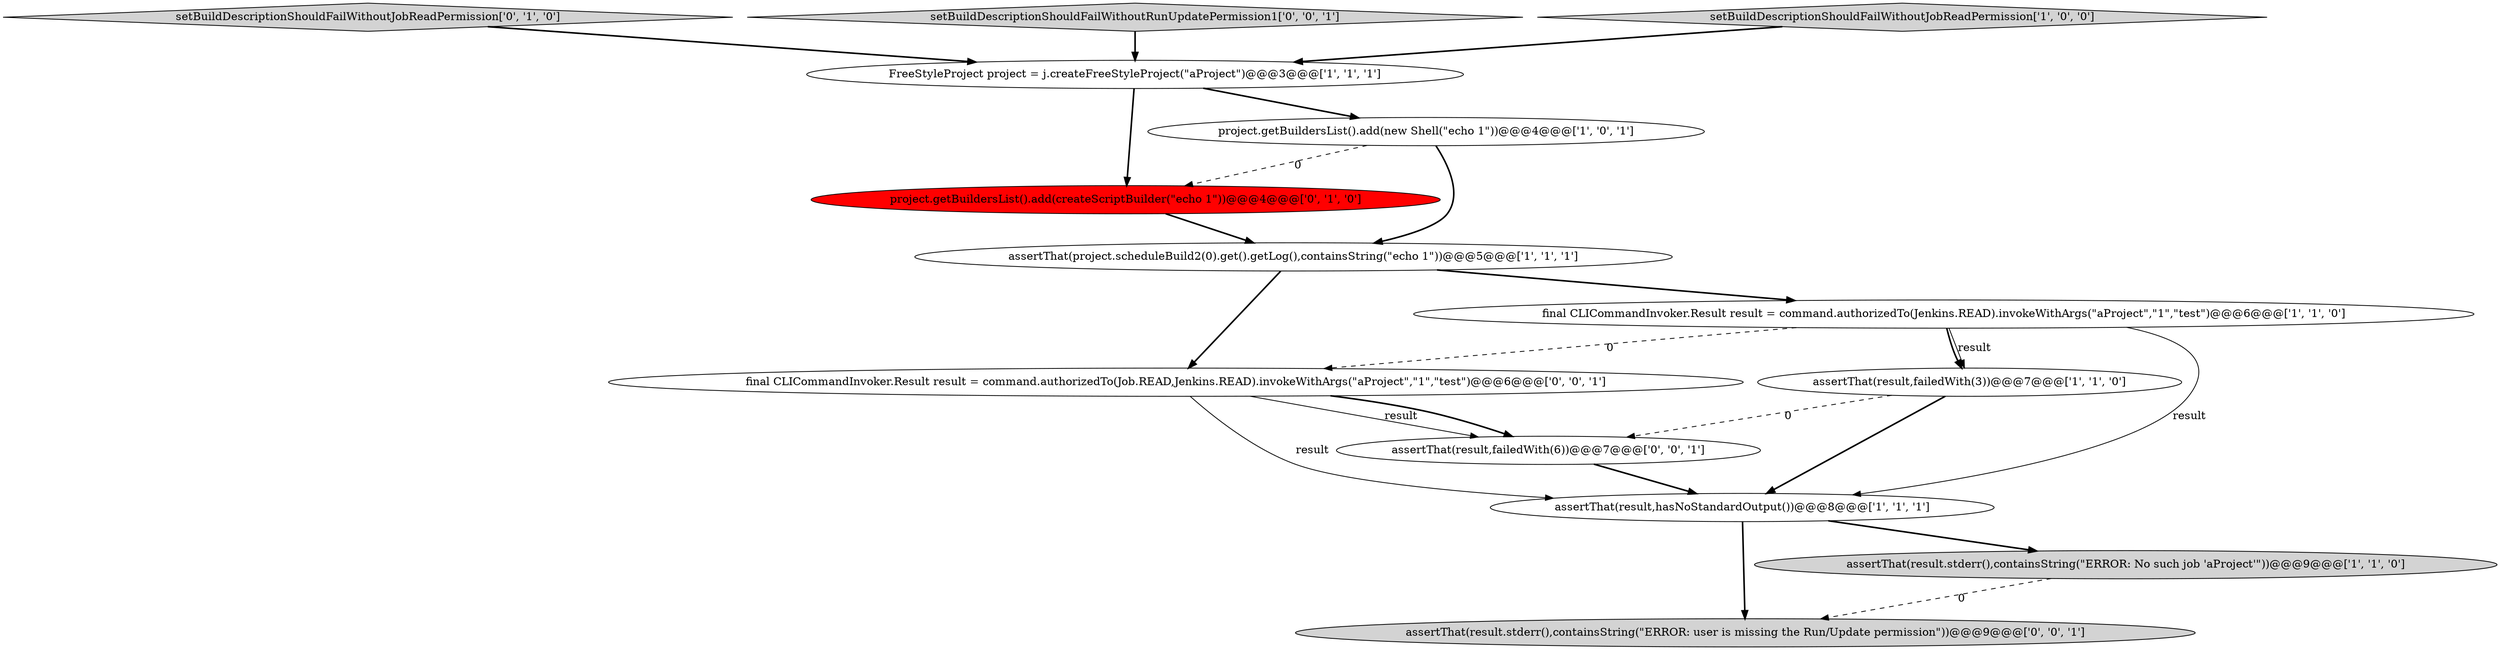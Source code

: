 digraph {
8 [style = filled, label = "project.getBuildersList().add(createScriptBuilder(\"echo 1\"))@@@4@@@['0', '1', '0']", fillcolor = red, shape = ellipse image = "AAA1AAABBB2BBB"];
1 [style = filled, label = "project.getBuildersList().add(new Shell(\"echo 1\"))@@@4@@@['1', '0', '1']", fillcolor = white, shape = ellipse image = "AAA0AAABBB1BBB"];
9 [style = filled, label = "setBuildDescriptionShouldFailWithoutJobReadPermission['0', '1', '0']", fillcolor = lightgray, shape = diamond image = "AAA0AAABBB2BBB"];
12 [style = filled, label = "setBuildDescriptionShouldFailWithoutRunUpdatePermission1['0', '0', '1']", fillcolor = lightgray, shape = diamond image = "AAA0AAABBB3BBB"];
10 [style = filled, label = "assertThat(result.stderr(),containsString(\"ERROR: user is missing the Run/Update permission\"))@@@9@@@['0', '0', '1']", fillcolor = lightgray, shape = ellipse image = "AAA0AAABBB3BBB"];
11 [style = filled, label = "final CLICommandInvoker.Result result = command.authorizedTo(Job.READ,Jenkins.READ).invokeWithArgs(\"aProject\",\"1\",\"test\")@@@6@@@['0', '0', '1']", fillcolor = white, shape = ellipse image = "AAA0AAABBB3BBB"];
7 [style = filled, label = "assertThat(result.stderr(),containsString(\"ERROR: No such job 'aProject'\"))@@@9@@@['1', '1', '0']", fillcolor = lightgray, shape = ellipse image = "AAA0AAABBB1BBB"];
6 [style = filled, label = "assertThat(result,failedWith(3))@@@7@@@['1', '1', '0']", fillcolor = white, shape = ellipse image = "AAA0AAABBB1BBB"];
0 [style = filled, label = "assertThat(project.scheduleBuild2(0).get().getLog(),containsString(\"echo 1\"))@@@5@@@['1', '1', '1']", fillcolor = white, shape = ellipse image = "AAA0AAABBB1BBB"];
4 [style = filled, label = "FreeStyleProject project = j.createFreeStyleProject(\"aProject\")@@@3@@@['1', '1', '1']", fillcolor = white, shape = ellipse image = "AAA0AAABBB1BBB"];
5 [style = filled, label = "assertThat(result,hasNoStandardOutput())@@@8@@@['1', '1', '1']", fillcolor = white, shape = ellipse image = "AAA0AAABBB1BBB"];
13 [style = filled, label = "assertThat(result,failedWith(6))@@@7@@@['0', '0', '1']", fillcolor = white, shape = ellipse image = "AAA0AAABBB3BBB"];
2 [style = filled, label = "setBuildDescriptionShouldFailWithoutJobReadPermission['1', '0', '0']", fillcolor = lightgray, shape = diamond image = "AAA0AAABBB1BBB"];
3 [style = filled, label = "final CLICommandInvoker.Result result = command.authorizedTo(Jenkins.READ).invokeWithArgs(\"aProject\",\"1\",\"test\")@@@6@@@['1', '1', '0']", fillcolor = white, shape = ellipse image = "AAA0AAABBB1BBB"];
0->3 [style = bold, label=""];
5->10 [style = bold, label=""];
9->4 [style = bold, label=""];
0->11 [style = bold, label=""];
3->6 [style = bold, label=""];
1->0 [style = bold, label=""];
11->5 [style = solid, label="result"];
2->4 [style = bold, label=""];
11->13 [style = solid, label="result"];
3->5 [style = solid, label="result"];
8->0 [style = bold, label=""];
6->5 [style = bold, label=""];
6->13 [style = dashed, label="0"];
12->4 [style = bold, label=""];
3->6 [style = solid, label="result"];
11->13 [style = bold, label=""];
13->5 [style = bold, label=""];
5->7 [style = bold, label=""];
4->8 [style = bold, label=""];
1->8 [style = dashed, label="0"];
7->10 [style = dashed, label="0"];
4->1 [style = bold, label=""];
3->11 [style = dashed, label="0"];
}
